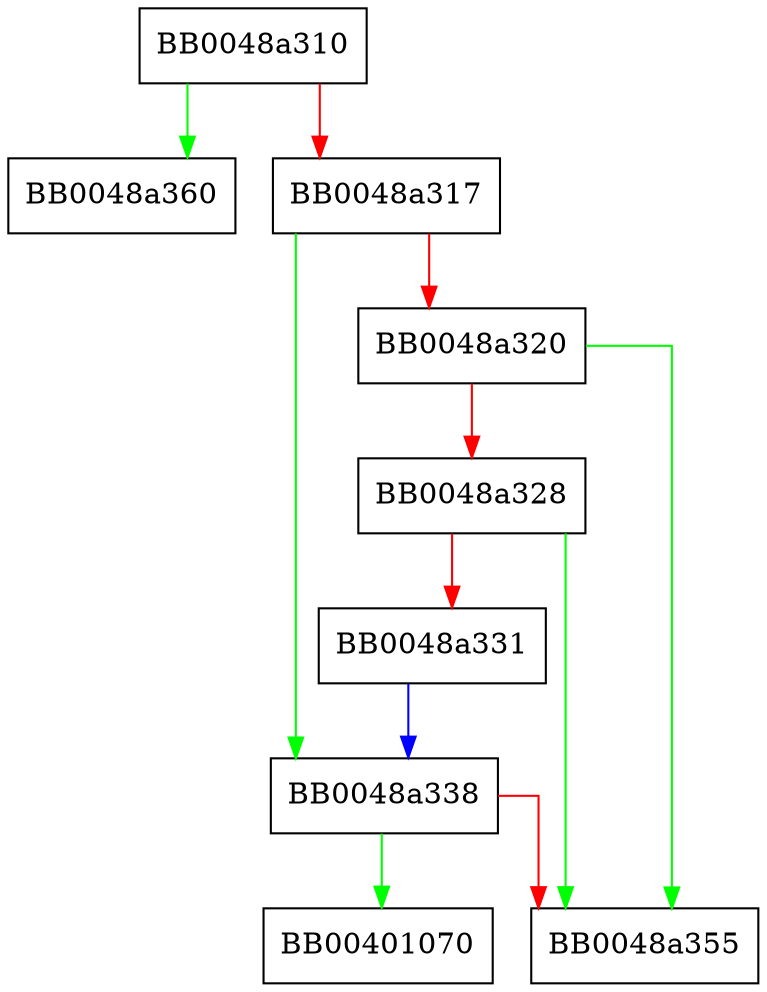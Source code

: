 digraph SSL_get_finished {
  node [shape="box"];
  graph [splines=ortho];
  BB0048a310 -> BB0048a360 [color="green"];
  BB0048a310 -> BB0048a317 [color="red"];
  BB0048a317 -> BB0048a338 [color="green"];
  BB0048a317 -> BB0048a320 [color="red"];
  BB0048a320 -> BB0048a355 [color="green"];
  BB0048a320 -> BB0048a328 [color="red"];
  BB0048a328 -> BB0048a355 [color="green"];
  BB0048a328 -> BB0048a331 [color="red"];
  BB0048a331 -> BB0048a338 [color="blue"];
  BB0048a338 -> BB00401070 [color="green"];
  BB0048a338 -> BB0048a355 [color="red"];
}